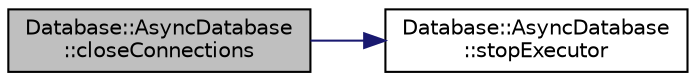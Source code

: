 digraph "Database::AsyncDatabase::closeConnections"
{
 // LATEX_PDF_SIZE
  edge [fontname="Helvetica",fontsize="10",labelfontname="Helvetica",labelfontsize="10"];
  node [fontname="Helvetica",fontsize="10",shape=record];
  rankdir="LR";
  Node1 [label="Database::AsyncDatabase\l::closeConnections",height=0.2,width=0.4,color="black", fillcolor="grey75", style="filled", fontcolor="black",tooltip=" "];
  Node1 -> Node2 [color="midnightblue",fontsize="10",style="solid",fontname="Helvetica"];
  Node2 [label="Database::AsyncDatabase\l::stopExecutor",height=0.2,width=0.4,color="black", fillcolor="white", style="filled",URL="$class_database_1_1_async_database.html#a803ae535a91e3ef1ddc6ed9a3eb5227d",tooltip=" "];
}
